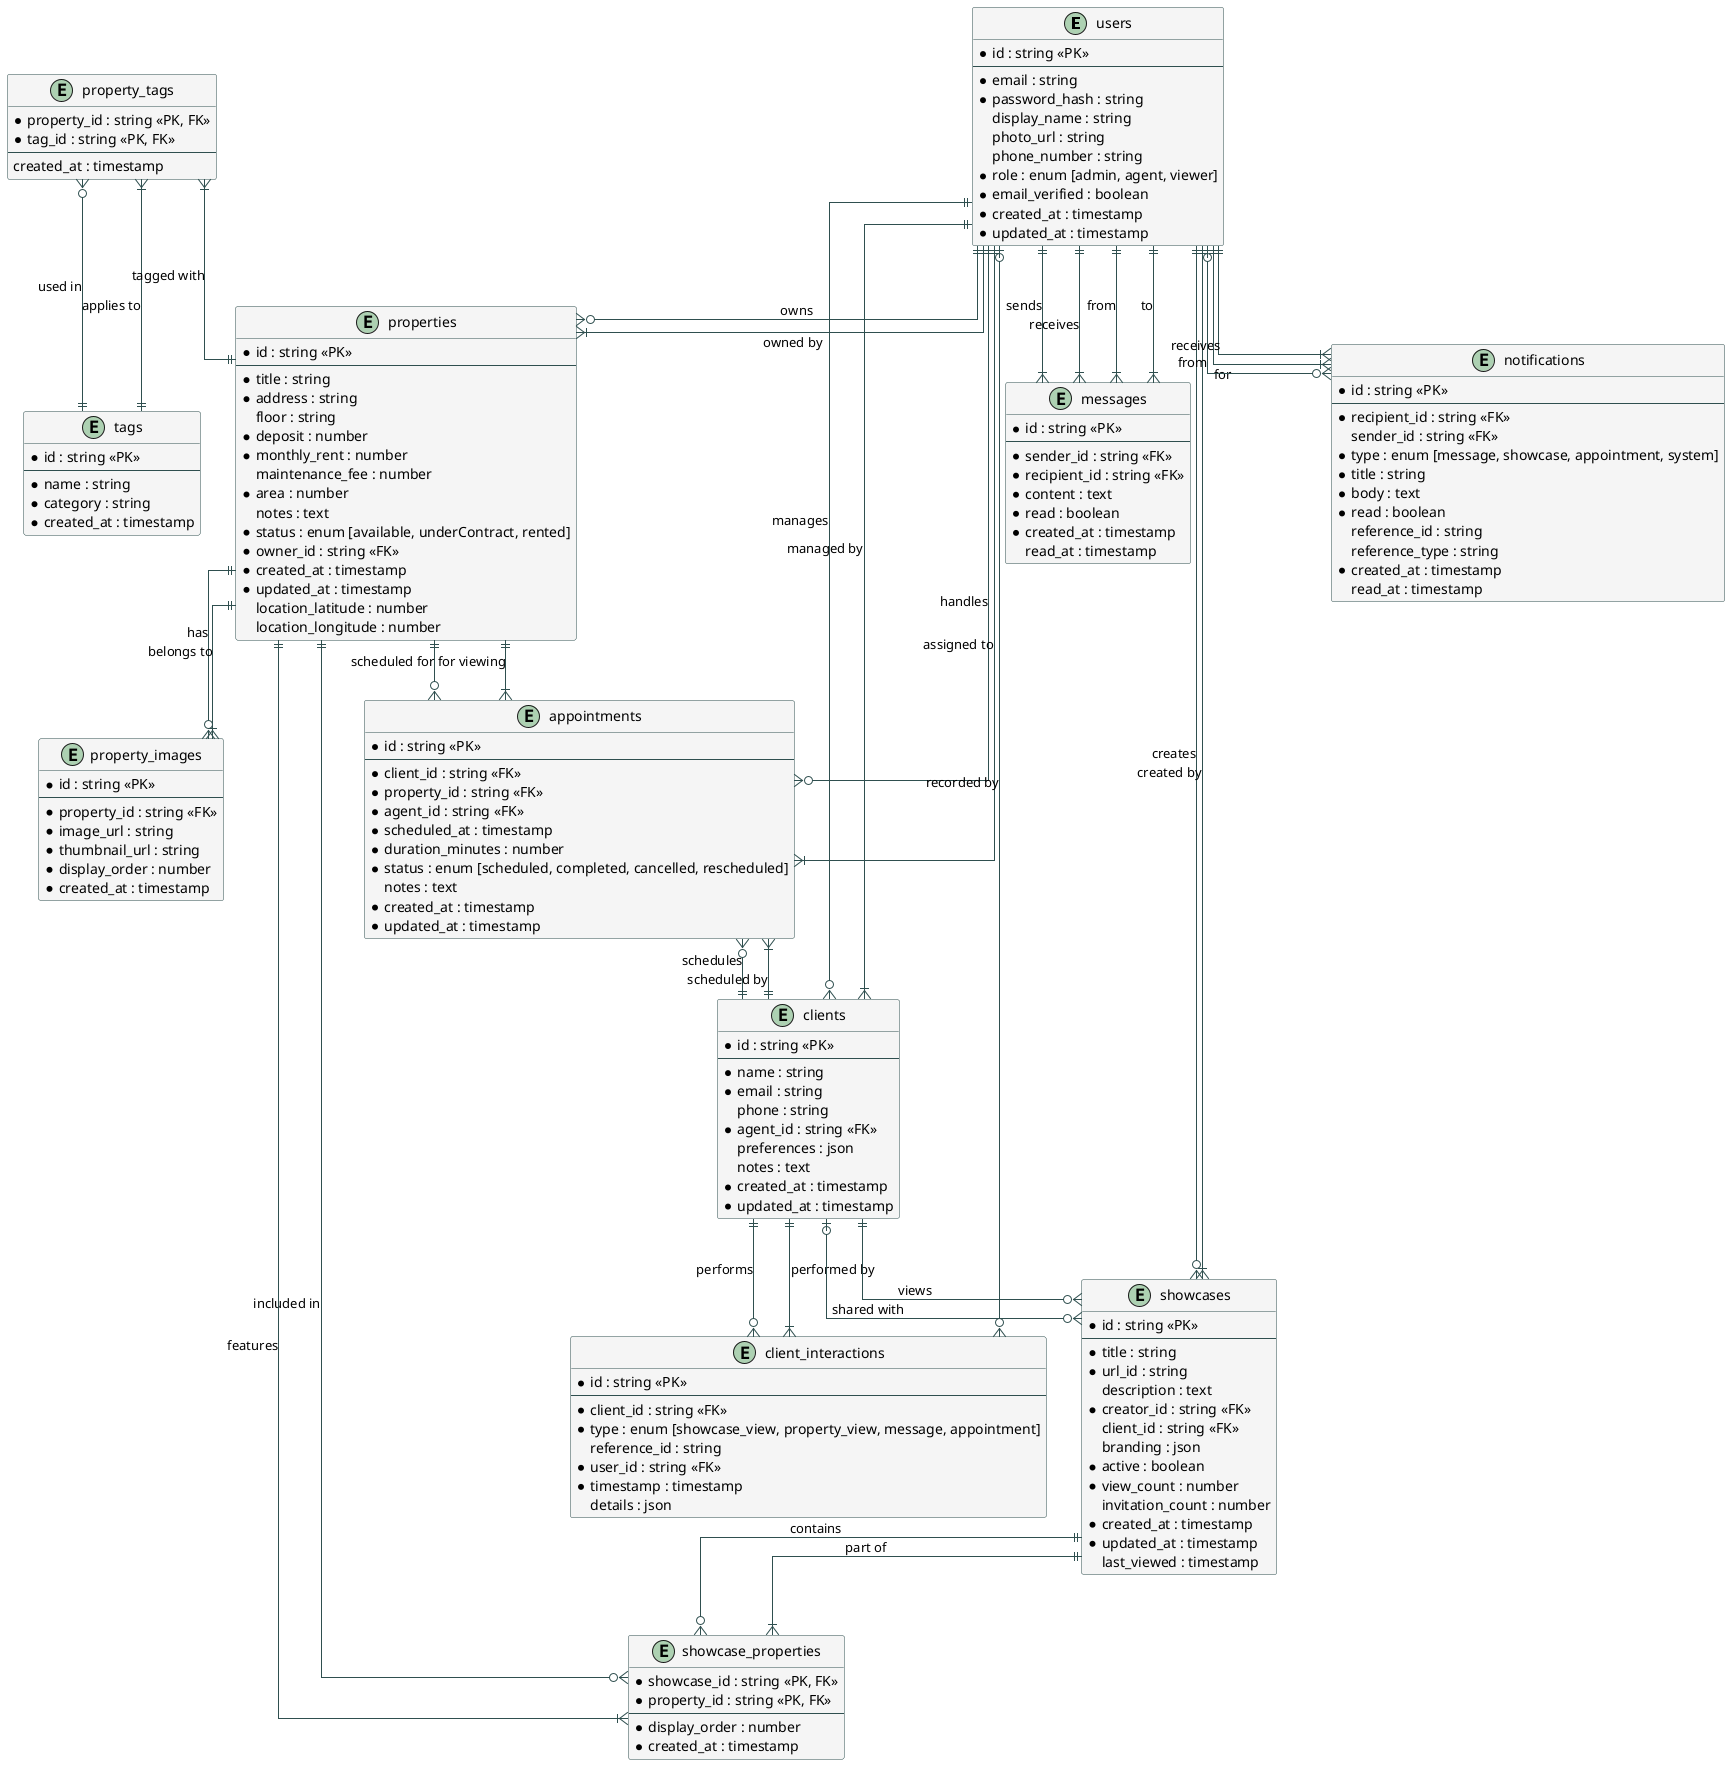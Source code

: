 @startuml Property Management ERD

' Use skinparam to customize the diagram
skinparam linetype ortho
skinparam class {
  BackgroundColor WhiteSmoke
  ArrowColor DarkSlateGray
  BorderColor DarkSlateGray
}

' Define entities
entity "users" as users {
  * id : string <<PK>>
  --
  * email : string
  * password_hash : string
  display_name : string
  photo_url : string
  phone_number : string
  * role : enum [admin, agent, viewer]
  * email_verified : boolean
  * created_at : timestamp
  * updated_at : timestamp
}

entity "properties" as properties {
  * id : string <<PK>>
  --
  * title : string
  * address : string
  floor : string
  * deposit : number
  * monthly_rent : number
  maintenance_fee : number
  * area : number
  notes : text
  * status : enum [available, underContract, rented]
  * owner_id : string <<FK>>
  * created_at : timestamp
  * updated_at : timestamp
  location_latitude : number
  location_longitude : number
}

entity "property_images" as property_images {
  * id : string <<PK>>
  --
  * property_id : string <<FK>>
  * image_url : string
  * thumbnail_url : string
  * display_order : number
  * created_at : timestamp
}

entity "tags" as tags {
  * id : string <<PK>>
  --
  * name : string
  * category : string
  * created_at : timestamp
}

entity "property_tags" as property_tags {
  * property_id : string <<PK, FK>>
  * tag_id : string <<PK, FK>>
  --
  created_at : timestamp
}

entity "clients" as clients {
  * id : string <<PK>>
  --
  * name : string
  * email : string
  phone : string
  * agent_id : string <<FK>>
  preferences : json
  notes : text
  * created_at : timestamp
  * updated_at : timestamp
}

entity "showcases" as showcases {
  * id : string <<PK>>
  --
  * title : string
  * url_id : string
  description : text
  * creator_id : string <<FK>>
  client_id : string <<FK>>
  branding : json
  * active : boolean
  * view_count : number
  invitation_count : number
  * created_at : timestamp
  * updated_at : timestamp
  last_viewed : timestamp
}

entity "showcase_properties" as showcase_properties {
  * showcase_id : string <<PK, FK>>
  * property_id : string <<PK, FK>>
  --
  * display_order : number
  * created_at : timestamp
}

entity "client_interactions" as client_interactions {
  * id : string <<PK>>
  --
  * client_id : string <<FK>>
  * type : enum [showcase_view, property_view, message, appointment]
  reference_id : string
  * user_id : string <<FK>>
  * timestamp : timestamp
  details : json
}

entity "appointments" as appointments {
  * id : string <<PK>>
  --
  * client_id : string <<FK>>
  * property_id : string <<FK>>
  * agent_id : string <<FK>>
  * scheduled_at : timestamp
  * duration_minutes : number
  * status : enum [scheduled, completed, cancelled, rescheduled]
  notes : text
  * created_at : timestamp
  * updated_at : timestamp
}

entity "messages" as messages {
  * id : string <<PK>>
  --
  * sender_id : string <<FK>>
  * recipient_id : string <<FK>>
  * content : text
  * read : boolean
  * created_at : timestamp
  read_at : timestamp
}

entity "notifications" as notifications {
  * id : string <<PK>>
  --
  * recipient_id : string <<FK>>
  sender_id : string <<FK>>
  * type : enum [message, showcase, appointment, system]
  * title : string
  * body : text
  * read : boolean
  reference_id : string
  reference_type : string
  * created_at : timestamp
  read_at : timestamp
}

' Define relationships
users ||--o{ properties : "owns"
users ||--o{ clients : "manages"
users ||--o{ showcases : "creates"
users ||--o{ appointments : "handles"
users ||--|{ messages : "sends"
users ||--|{ messages : "receives"
users ||--|{ notifications : "receives"

properties ||--o{ property_images : "has"
properties ||--o{ showcase_properties : "included in"
properties ||--o{ appointments : "scheduled for"
properties }|--|| users : "owned by"

property_images }|--|| properties : "belongs to"

tags ||--o{ property_tags : "used in"

property_tags }|--|| properties : "tagged with"
property_tags }|--|| tags : "applies to"

clients ||--o{ appointments : "schedules"
clients ||--o{ client_interactions : "performs"
clients ||--o{ showcases : "views"
clients }|--|| users : "managed by"

showcases ||--o{ showcase_properties : "contains"
showcases }|--|| users : "created by"
showcases }o--o| clients : "shared with"

showcase_properties }|--|| properties : "features"
showcase_properties }|--|| showcases : "part of"

client_interactions }|--|| clients : "performed by"
client_interactions }o--o| users : "recorded by"

appointments }|--|| properties : "for viewing"
appointments }|--|| clients : "scheduled by"
appointments }|--|| users : "assigned to"

messages }|--|| users : "from"
messages }|--|| users : "to"

notifications }|--|| users : "for"
notifications }o--o| users : "from"

@enduml
